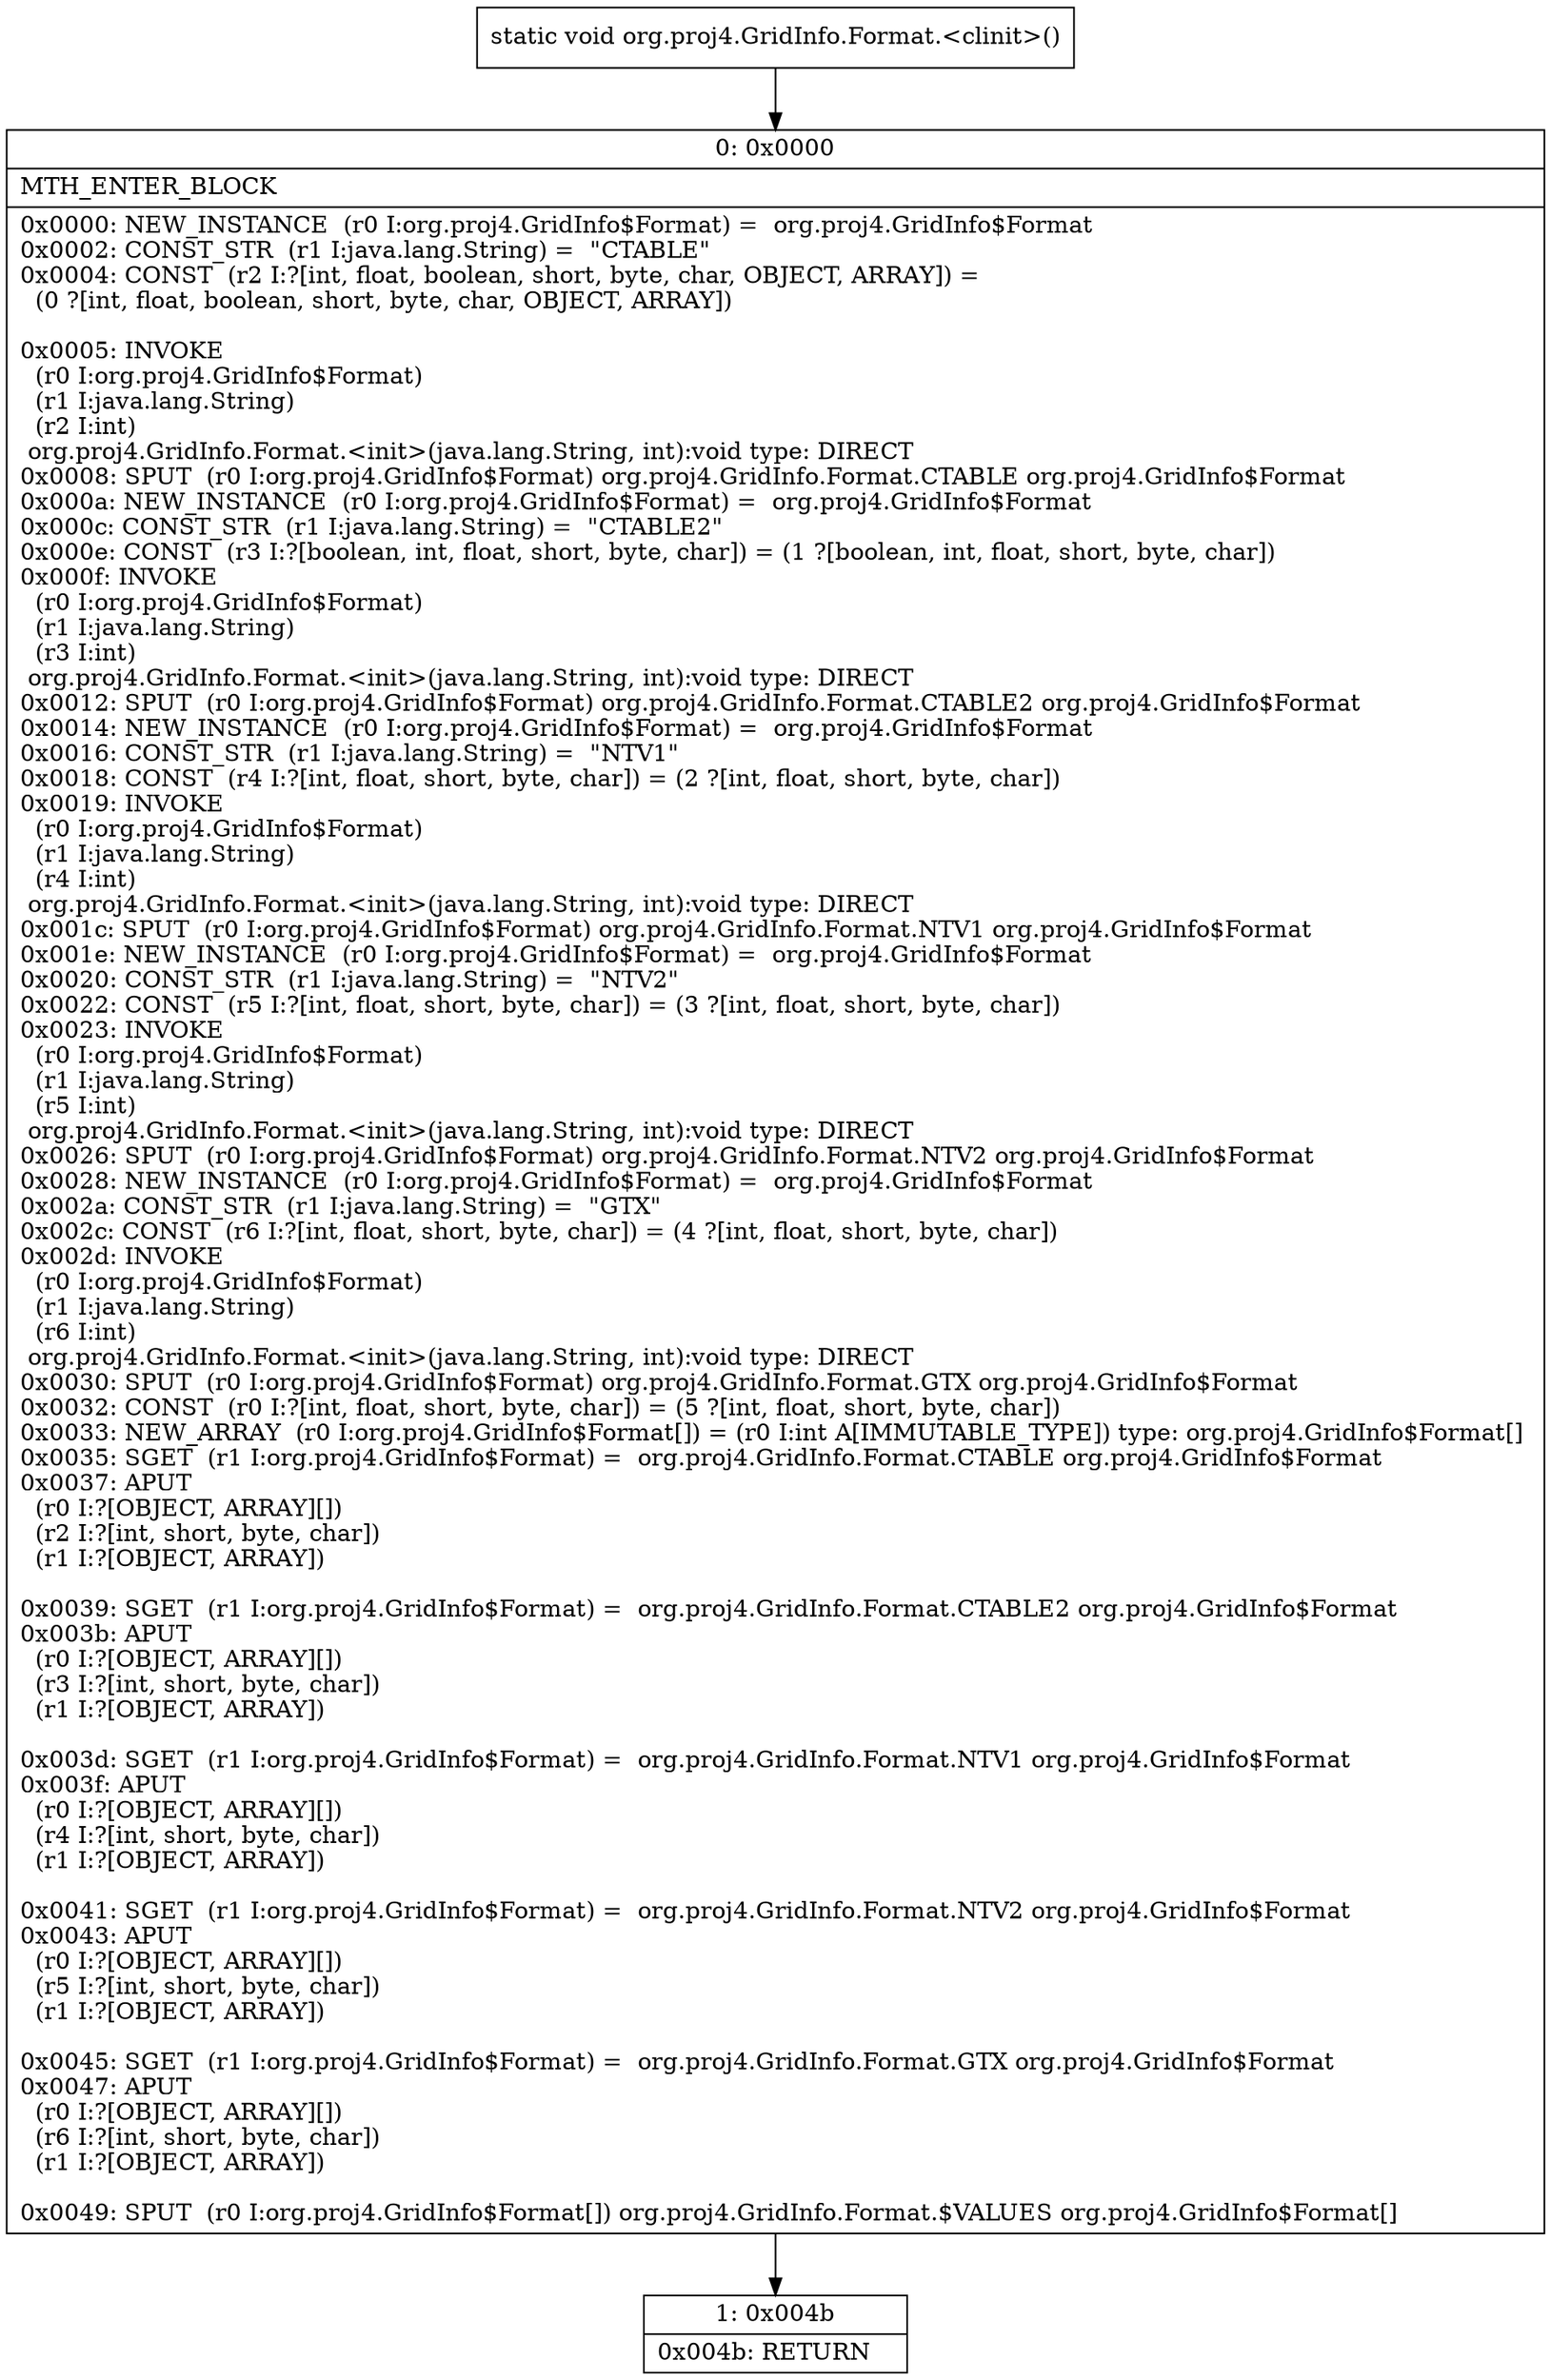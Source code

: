 digraph "CFG fororg.proj4.GridInfo.Format.\<clinit\>()V" {
Node_0 [shape=record,label="{0\:\ 0x0000|MTH_ENTER_BLOCK\l|0x0000: NEW_INSTANCE  (r0 I:org.proj4.GridInfo$Format) =  org.proj4.GridInfo$Format \l0x0002: CONST_STR  (r1 I:java.lang.String) =  \"CTABLE\" \l0x0004: CONST  (r2 I:?[int, float, boolean, short, byte, char, OBJECT, ARRAY]) = \l  (0 ?[int, float, boolean, short, byte, char, OBJECT, ARRAY])\l \l0x0005: INVOKE  \l  (r0 I:org.proj4.GridInfo$Format)\l  (r1 I:java.lang.String)\l  (r2 I:int)\l org.proj4.GridInfo.Format.\<init\>(java.lang.String, int):void type: DIRECT \l0x0008: SPUT  (r0 I:org.proj4.GridInfo$Format) org.proj4.GridInfo.Format.CTABLE org.proj4.GridInfo$Format \l0x000a: NEW_INSTANCE  (r0 I:org.proj4.GridInfo$Format) =  org.proj4.GridInfo$Format \l0x000c: CONST_STR  (r1 I:java.lang.String) =  \"CTABLE2\" \l0x000e: CONST  (r3 I:?[boolean, int, float, short, byte, char]) = (1 ?[boolean, int, float, short, byte, char]) \l0x000f: INVOKE  \l  (r0 I:org.proj4.GridInfo$Format)\l  (r1 I:java.lang.String)\l  (r3 I:int)\l org.proj4.GridInfo.Format.\<init\>(java.lang.String, int):void type: DIRECT \l0x0012: SPUT  (r0 I:org.proj4.GridInfo$Format) org.proj4.GridInfo.Format.CTABLE2 org.proj4.GridInfo$Format \l0x0014: NEW_INSTANCE  (r0 I:org.proj4.GridInfo$Format) =  org.proj4.GridInfo$Format \l0x0016: CONST_STR  (r1 I:java.lang.String) =  \"NTV1\" \l0x0018: CONST  (r4 I:?[int, float, short, byte, char]) = (2 ?[int, float, short, byte, char]) \l0x0019: INVOKE  \l  (r0 I:org.proj4.GridInfo$Format)\l  (r1 I:java.lang.String)\l  (r4 I:int)\l org.proj4.GridInfo.Format.\<init\>(java.lang.String, int):void type: DIRECT \l0x001c: SPUT  (r0 I:org.proj4.GridInfo$Format) org.proj4.GridInfo.Format.NTV1 org.proj4.GridInfo$Format \l0x001e: NEW_INSTANCE  (r0 I:org.proj4.GridInfo$Format) =  org.proj4.GridInfo$Format \l0x0020: CONST_STR  (r1 I:java.lang.String) =  \"NTV2\" \l0x0022: CONST  (r5 I:?[int, float, short, byte, char]) = (3 ?[int, float, short, byte, char]) \l0x0023: INVOKE  \l  (r0 I:org.proj4.GridInfo$Format)\l  (r1 I:java.lang.String)\l  (r5 I:int)\l org.proj4.GridInfo.Format.\<init\>(java.lang.String, int):void type: DIRECT \l0x0026: SPUT  (r0 I:org.proj4.GridInfo$Format) org.proj4.GridInfo.Format.NTV2 org.proj4.GridInfo$Format \l0x0028: NEW_INSTANCE  (r0 I:org.proj4.GridInfo$Format) =  org.proj4.GridInfo$Format \l0x002a: CONST_STR  (r1 I:java.lang.String) =  \"GTX\" \l0x002c: CONST  (r6 I:?[int, float, short, byte, char]) = (4 ?[int, float, short, byte, char]) \l0x002d: INVOKE  \l  (r0 I:org.proj4.GridInfo$Format)\l  (r1 I:java.lang.String)\l  (r6 I:int)\l org.proj4.GridInfo.Format.\<init\>(java.lang.String, int):void type: DIRECT \l0x0030: SPUT  (r0 I:org.proj4.GridInfo$Format) org.proj4.GridInfo.Format.GTX org.proj4.GridInfo$Format \l0x0032: CONST  (r0 I:?[int, float, short, byte, char]) = (5 ?[int, float, short, byte, char]) \l0x0033: NEW_ARRAY  (r0 I:org.proj4.GridInfo$Format[]) = (r0 I:int A[IMMUTABLE_TYPE]) type: org.proj4.GridInfo$Format[] \l0x0035: SGET  (r1 I:org.proj4.GridInfo$Format) =  org.proj4.GridInfo.Format.CTABLE org.proj4.GridInfo$Format \l0x0037: APUT  \l  (r0 I:?[OBJECT, ARRAY][])\l  (r2 I:?[int, short, byte, char])\l  (r1 I:?[OBJECT, ARRAY])\l \l0x0039: SGET  (r1 I:org.proj4.GridInfo$Format) =  org.proj4.GridInfo.Format.CTABLE2 org.proj4.GridInfo$Format \l0x003b: APUT  \l  (r0 I:?[OBJECT, ARRAY][])\l  (r3 I:?[int, short, byte, char])\l  (r1 I:?[OBJECT, ARRAY])\l \l0x003d: SGET  (r1 I:org.proj4.GridInfo$Format) =  org.proj4.GridInfo.Format.NTV1 org.proj4.GridInfo$Format \l0x003f: APUT  \l  (r0 I:?[OBJECT, ARRAY][])\l  (r4 I:?[int, short, byte, char])\l  (r1 I:?[OBJECT, ARRAY])\l \l0x0041: SGET  (r1 I:org.proj4.GridInfo$Format) =  org.proj4.GridInfo.Format.NTV2 org.proj4.GridInfo$Format \l0x0043: APUT  \l  (r0 I:?[OBJECT, ARRAY][])\l  (r5 I:?[int, short, byte, char])\l  (r1 I:?[OBJECT, ARRAY])\l \l0x0045: SGET  (r1 I:org.proj4.GridInfo$Format) =  org.proj4.GridInfo.Format.GTX org.proj4.GridInfo$Format \l0x0047: APUT  \l  (r0 I:?[OBJECT, ARRAY][])\l  (r6 I:?[int, short, byte, char])\l  (r1 I:?[OBJECT, ARRAY])\l \l0x0049: SPUT  (r0 I:org.proj4.GridInfo$Format[]) org.proj4.GridInfo.Format.$VALUES org.proj4.GridInfo$Format[] \l}"];
Node_1 [shape=record,label="{1\:\ 0x004b|0x004b: RETURN   \l}"];
MethodNode[shape=record,label="{static void org.proj4.GridInfo.Format.\<clinit\>() }"];
MethodNode -> Node_0;
Node_0 -> Node_1;
}

